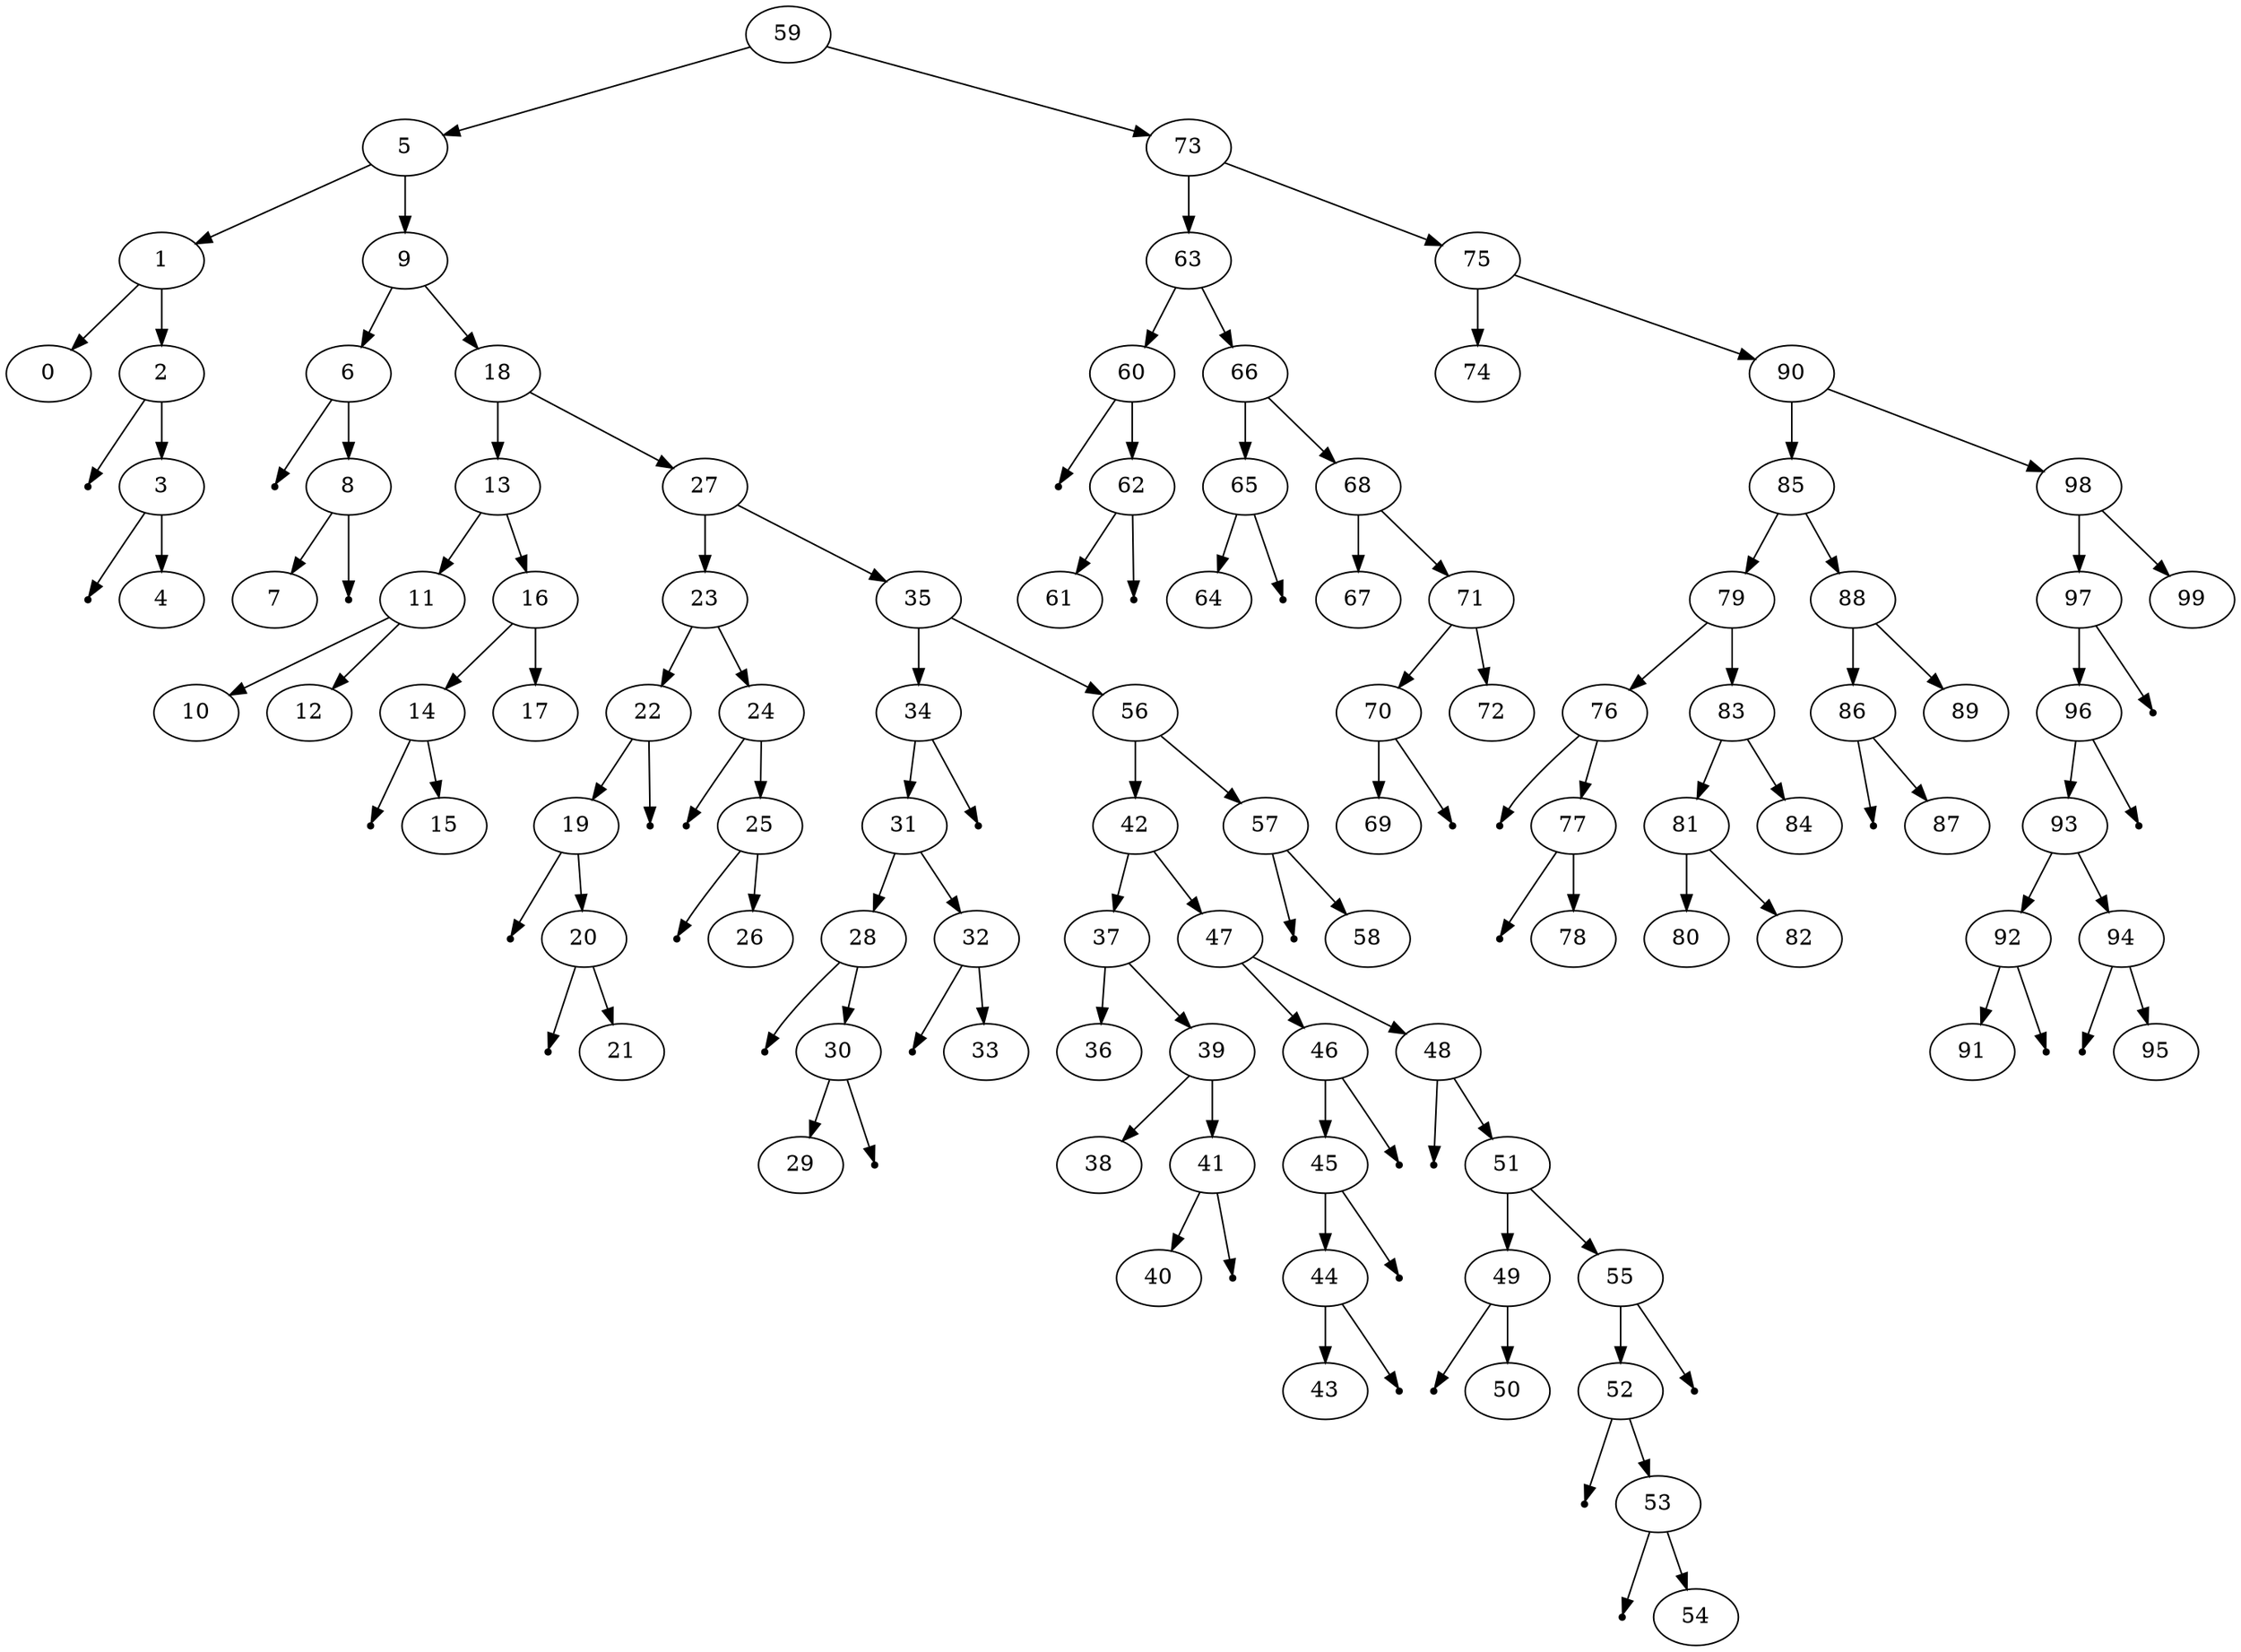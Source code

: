 digraph G{
	59;
	59 -> 5;
	5 -> 1;
	1 -> 0;
	1 -> 2;
	null179355520 [shape=point];
	2 -> null179355520;
	2 -> 3;
	null171314012 [shape=point];
	3 -> null171314012;
	3 -> 4;
	5 -> 9;
	9 -> 6;
	null363707182 [shape=point];
	6 -> null363707182;
	6 -> 8;
	8 -> 7;
	null939890774 [shape=point];
	8 -> null939890774;
	9 -> 18;
	18 -> 13;
	13 -> 11;
	11 -> 10;
	11 -> 12;
	13 -> 16;
	16 -> 14;
	null976486664 [shape=point];
	14 -> null976486664;
	14 -> 15;
	16 -> 17;
	18 -> 27;
	27 -> 23;
	23 -> 22;
	22 -> 19;
	null96522225 [shape=point];
	19 -> null96522225;
	19 -> 20;
	null869740591 [shape=point];
	20 -> null869740591;
	20 -> 21;
	null520668181 [shape=point];
	22 -> null520668181;
	23 -> 24;
	null350195109 [shape=point];
	24 -> null350195109;
	24 -> 25;
	null238684911 [shape=point];
	25 -> null238684911;
	25 -> 26;
	27 -> 35;
	35 -> 34;
	34 -> 31;
	31 -> 28;
	null651576129 [shape=point];
	28 -> null651576129;
	28 -> 30;
	30 -> 29;
	null923999953 [shape=point];
	30 -> null923999953;
	31 -> 32;
	null232741518 [shape=point];
	32 -> null232741518;
	32 -> 33;
	null7543966 [shape=point];
	34 -> null7543966;
	35 -> 56;
	56 -> 42;
	42 -> 37;
	37 -> 36;
	37 -> 39;
	39 -> 38;
	39 -> 41;
	41 -> 40;
	null307105939 [shape=point];
	41 -> null307105939;
	42 -> 47;
	47 -> 46;
	46 -> 45;
	45 -> 44;
	44 -> 43;
	null232322523 [shape=point];
	44 -> null232322523;
	null397256775 [shape=point];
	45 -> null397256775;
	null596313106 [shape=point];
	46 -> null596313106;
	47 -> 48;
	null981233030 [shape=point];
	48 -> null981233030;
	48 -> 51;
	51 -> 49;
	null350252263 [shape=point];
	49 -> null350252263;
	49 -> 50;
	51 -> 55;
	55 -> 52;
	null852274143 [shape=point];
	52 -> null852274143;
	52 -> 53;
	null72470944 [shape=point];
	53 -> null72470944;
	53 -> 54;
	null363957838 [shape=point];
	55 -> null363957838;
	56 -> 57;
	null305542763 [shape=point];
	57 -> null305542763;
	57 -> 58;
	59 -> 73;
	73 -> 63;
	63 -> 60;
	null534718800 [shape=point];
	60 -> null534718800;
	60 -> 62;
	62 -> 61;
	null900496165 [shape=point];
	62 -> null900496165;
	63 -> 66;
	66 -> 65;
	65 -> 64;
	null863315609 [shape=point];
	65 -> null863315609;
	66 -> 68;
	68 -> 67;
	68 -> 71;
	71 -> 70;
	70 -> 69;
	null717713058 [shape=point];
	70 -> null717713058;
	71 -> 72;
	73 -> 75;
	75 -> 74;
	75 -> 90;
	90 -> 85;
	85 -> 79;
	79 -> 76;
	null106489569 [shape=point];
	76 -> null106489569;
	76 -> 77;
	null405548774 [shape=point];
	77 -> null405548774;
	77 -> 78;
	79 -> 83;
	83 -> 81;
	81 -> 80;
	81 -> 82;
	83 -> 84;
	85 -> 88;
	88 -> 86;
	null950106800 [shape=point];
	86 -> null950106800;
	86 -> 87;
	88 -> 89;
	90 -> 98;
	98 -> 97;
	97 -> 96;
	96 -> 93;
	93 -> 92;
	92 -> 91;
	null796366132 [shape=point];
	92 -> null796366132;
	93 -> 94;
	null319726582 [shape=point];
	94 -> null319726582;
	94 -> 95;
	null89678507 [shape=point];
	96 -> null89678507;
	null820963338 [shape=point];
	97 -> null820963338;
	98 -> 99;
}